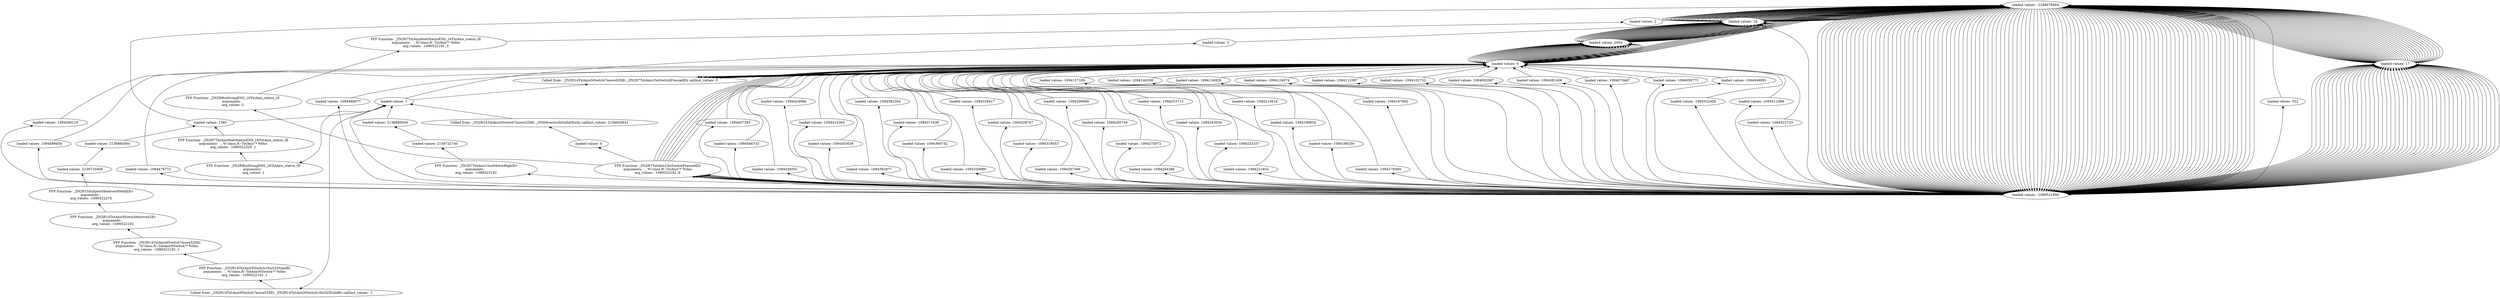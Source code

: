 digraph {
	"loaded values- -1246676664"
	"loaded values- -1090521896"
	"loaded values- -1090521896" -> "loaded values- -1246676664" [dir=back]
	"FFF Function- _ZN2ft7TxtAxis15isSwitchPressedEh
arguments-   , %\"class.ft--TxtAxis\"* %this
arg_values- -1090522192 ,6
"
	"FFF Function- _ZN2ft7TxtAxis15isSwitchPressedEh
arguments-   , %\"class.ft--TxtAxis\"* %this
arg_values- -1090522192 ,6
" -> "loaded values- -1090521896" [dir=back]
	"loaded values- 0"
	"loaded values- 0" -> "FFF Function- _ZN2ft7TxtAxis15isSwitchPressedEh
arguments-   , %\"class.ft--TxtAxis\"* %this
arg_values- -1090522192 ,6
" [dir=back]
	"Called from- _ZN2ft14TxtAxisNSwitch7moveS2XEi _ZN2ft7TxtAxis15isSwitchPressedEh callInst_values- 0"
	"Called from- _ZN2ft14TxtAxisNSwitch7moveS2XEi _ZN2ft7TxtAxis15isSwitchPressedEh callInst_values- 0" -> "loaded values- 0" [dir=back]
	"loaded values- 0"
	"loaded values- 0" -> "Called from- _ZN2ft14TxtAxisNSwitch7moveS2XEi _ZN2ft7TxtAxis15isSwitchPressedEh callInst_values- 0" [dir=back]
	"loaded values- -1246676664"
	"loaded values- -1246676664" -> "loaded values- 0" [dir=back]
	"loaded values- -1090521896"
	"loaded values- -1090521896" -> "loaded values- -1246676664" [dir=back]
	"FFF Function- _ZN2ft7TxtAxis15isSwitchPressedEh
arguments-   , %\"class.ft--TxtAxis\"* %this
arg_values- -1090522192 ,6
"
	"FFF Function- _ZN2ft7TxtAxis15isSwitchPressedEh
arguments-   , %\"class.ft--TxtAxis\"* %this
arg_values- -1090522192 ,6
" -> "loaded values- -1090521896" [dir=back]
	"loaded values- 0"
	"loaded values- 0" -> "FFF Function- _ZN2ft7TxtAxis15isSwitchPressedEh
arguments-   , %\"class.ft--TxtAxis\"* %this
arg_values- -1090522192 ,6
" [dir=back]
	"Called from- _ZN2ft14TxtAxisNSwitch7moveS2XEi _ZN2ft7TxtAxis15isSwitchPressedEh callInst_values- 0"
	"Called from- _ZN2ft14TxtAxisNSwitch7moveS2XEi _ZN2ft7TxtAxis15isSwitchPressedEh callInst_values- 0" -> "loaded values- 0" [dir=back]
	"loaded values- 0"
	"loaded values- 0" -> "Called from- _ZN2ft14TxtAxisNSwitch7moveS2XEi _ZN2ft7TxtAxis15isSwitchPressedEh callInst_values- 0" [dir=back]
	"loaded values- -1246676664"
	"loaded values- -1246676664" -> "loaded values- 0" [dir=back]
	"loaded values- -1090521896"
	"loaded values- -1090521896" -> "loaded values- -1246676664" [dir=back]
	"FFF Function- _ZN2ft7TxtAxis15isSwitchPressedEh
arguments-   , %\"class.ft--TxtAxis\"* %this
arg_values- -1090522192 ,6
"
	"FFF Function- _ZN2ft7TxtAxis15isSwitchPressedEh
arguments-   , %\"class.ft--TxtAxis\"* %this
arg_values- -1090522192 ,6
" -> "loaded values- -1090521896" [dir=back]
	"loaded values- 0"
	"loaded values- 0" -> "FFF Function- _ZN2ft7TxtAxis15isSwitchPressedEh
arguments-   , %\"class.ft--TxtAxis\"* %this
arg_values- -1090522192 ,6
" [dir=back]
	"Called from- _ZN2ft14TxtAxisNSwitch7moveS2XEi _ZN2ft7TxtAxis15isSwitchPressedEh callInst_values- 0"
	"Called from- _ZN2ft14TxtAxisNSwitch7moveS2XEi _ZN2ft7TxtAxis15isSwitchPressedEh callInst_values- 0" -> "loaded values- 0" [dir=back]
	"loaded values- 0"
	"loaded values- 0" -> "Called from- _ZN2ft14TxtAxisNSwitch7moveS2XEi _ZN2ft7TxtAxis15isSwitchPressedEh callInst_values- 0" [dir=back]
	"loaded values- -1246676664"
	"loaded values- -1246676664" -> "loaded values- 0" [dir=back]
	"loaded values- -1090521896"
	"loaded values- -1090521896" -> "loaded values- -1246676664" [dir=back]
	"FFF Function- _ZN2ft7TxtAxis15isSwitchPressedEh
arguments-   , %\"class.ft--TxtAxis\"* %this
arg_values- -1090522192 ,6
"
	"FFF Function- _ZN2ft7TxtAxis15isSwitchPressedEh
arguments-   , %\"class.ft--TxtAxis\"* %this
arg_values- -1090522192 ,6
" -> "loaded values- -1090521896" [dir=back]
	"loaded values- 0"
	"loaded values- 0" -> "FFF Function- _ZN2ft7TxtAxis15isSwitchPressedEh
arguments-   , %\"class.ft--TxtAxis\"* %this
arg_values- -1090522192 ,6
" [dir=back]
	"Called from- _ZN2ft14TxtAxisNSwitch7moveS2XEi _ZN2ft7TxtAxis15isSwitchPressedEh callInst_values- 0"
	"Called from- _ZN2ft14TxtAxisNSwitch7moveS2XEi _ZN2ft7TxtAxis15isSwitchPressedEh callInst_values- 0" -> "loaded values- 0" [dir=back]
	"loaded values- 0"
	"loaded values- 0" -> "Called from- _ZN2ft14TxtAxisNSwitch7moveS2XEi _ZN2ft7TxtAxis15isSwitchPressedEh callInst_values- 0" [dir=back]
	"loaded values- -1246676664"
	"loaded values- -1246676664" -> "loaded values- 0" [dir=back]
	"loaded values- -1090521896"
	"loaded values- -1090521896" -> "loaded values- -1246676664" [dir=back]
	"FFF Function- _ZN2ft7TxtAxis15isSwitchPressedEh
arguments-   , %\"class.ft--TxtAxis\"* %this
arg_values- -1090522192 ,6
"
	"FFF Function- _ZN2ft7TxtAxis15isSwitchPressedEh
arguments-   , %\"class.ft--TxtAxis\"* %this
arg_values- -1090522192 ,6
" -> "loaded values- -1090521896" [dir=back]
	"loaded values- 0"
	"loaded values- 0" -> "FFF Function- _ZN2ft7TxtAxis15isSwitchPressedEh
arguments-   , %\"class.ft--TxtAxis\"* %this
arg_values- -1090522192 ,6
" [dir=back]
	"Called from- _ZN2ft14TxtAxisNSwitch7moveS2XEi _ZN2ft7TxtAxis15isSwitchPressedEh callInst_values- 0"
	"Called from- _ZN2ft14TxtAxisNSwitch7moveS2XEi _ZN2ft7TxtAxis15isSwitchPressedEh callInst_values- 0" -> "loaded values- 0" [dir=back]
	"loaded values- 0"
	"loaded values- 0" -> "Called from- _ZN2ft14TxtAxisNSwitch7moveS2XEi _ZN2ft7TxtAxis15isSwitchPressedEh callInst_values- 0" [dir=back]
	"loaded values- -1246676664"
	"loaded values- -1246676664" -> "loaded values- 0" [dir=back]
	"loaded values- -1090521896"
	"loaded values- -1090521896" -> "loaded values- -1246676664" [dir=back]
	"FFF Function- _ZN2ft7TxtAxis15isSwitchPressedEh
arguments-   , %\"class.ft--TxtAxis\"* %this
arg_values- -1090522192 ,6
"
	"FFF Function- _ZN2ft7TxtAxis15isSwitchPressedEh
arguments-   , %\"class.ft--TxtAxis\"* %this
arg_values- -1090522192 ,6
" -> "loaded values- -1090521896" [dir=back]
	"loaded values- 0"
	"loaded values- 0" -> "FFF Function- _ZN2ft7TxtAxis15isSwitchPressedEh
arguments-   , %\"class.ft--TxtAxis\"* %this
arg_values- -1090522192 ,6
" [dir=back]
	"Called from- _ZN2ft14TxtAxisNSwitch7moveS2XEi _ZN2ft7TxtAxis15isSwitchPressedEh callInst_values- 0"
	"Called from- _ZN2ft14TxtAxisNSwitch7moveS2XEi _ZN2ft7TxtAxis15isSwitchPressedEh callInst_values- 0" -> "loaded values- 0" [dir=back]
	"loaded values- 0"
	"loaded values- 0" -> "Called from- _ZN2ft14TxtAxisNSwitch7moveS2XEi _ZN2ft7TxtAxis15isSwitchPressedEh callInst_values- 0" [dir=back]
	"loaded values- -1246676664"
	"loaded values- -1246676664" -> "loaded values- 0" [dir=back]
	"loaded values- -1090521896"
	"loaded values- -1090521896" -> "loaded values- -1246676664" [dir=back]
	"FFF Function- _ZN2ft7TxtAxis15isSwitchPressedEh
arguments-   , %\"class.ft--TxtAxis\"* %this
arg_values- -1090522192 ,6
"
	"FFF Function- _ZN2ft7TxtAxis15isSwitchPressedEh
arguments-   , %\"class.ft--TxtAxis\"* %this
arg_values- -1090522192 ,6
" -> "loaded values- -1090521896" [dir=back]
	"loaded values- 0"
	"loaded values- 0" -> "FFF Function- _ZN2ft7TxtAxis15isSwitchPressedEh
arguments-   , %\"class.ft--TxtAxis\"* %this
arg_values- -1090522192 ,6
" [dir=back]
	"Called from- _ZN2ft14TxtAxisNSwitch7moveS2XEi _ZN2ft7TxtAxis15isSwitchPressedEh callInst_values- 0"
	"Called from- _ZN2ft14TxtAxisNSwitch7moveS2XEi _ZN2ft7TxtAxis15isSwitchPressedEh callInst_values- 0" -> "loaded values- 0" [dir=back]
	"loaded values- 0"
	"loaded values- 0" -> "Called from- _ZN2ft14TxtAxisNSwitch7moveS2XEi _ZN2ft7TxtAxis15isSwitchPressedEh callInst_values- 0" [dir=back]
	"loaded values- -1246676664"
	"loaded values- -1246676664" -> "loaded values- 0" [dir=back]
	"loaded values- -1090521896"
	"loaded values- -1090521896" -> "loaded values- -1246676664" [dir=back]
	"FFF Function- _ZN2ft7TxtAxis15isSwitchPressedEh
arguments-   , %\"class.ft--TxtAxis\"* %this
arg_values- -1090522192 ,6
"
	"FFF Function- _ZN2ft7TxtAxis15isSwitchPressedEh
arguments-   , %\"class.ft--TxtAxis\"* %this
arg_values- -1090522192 ,6
" -> "loaded values- -1090521896" [dir=back]
	"FFF Function- _ZN2ft8toStringENS_16TxtAxis_status_tE
arguments-  
arg_values- 5
"
	"FFF Function- _ZN2ft8toStringENS_16TxtAxis_status_tE
arguments-  
arg_values- 5
" -> "FFF Function- _ZN2ft7TxtAxis15isSwitchPressedEh
arguments-   , %\"class.ft--TxtAxis\"* %this
arg_values- -1090522192 ,6
" [dir=back]
	"FFF Function- _ZN2ft7TxtAxis9setStatusENS_16TxtAxis_status_tE
arguments-   , %\"class.ft--TxtAxis\"* %this
arg_values- -1090522192 ,5
"
	"FFF Function- _ZN2ft7TxtAxis9setStatusENS_16TxtAxis_status_tE
arguments-   , %\"class.ft--TxtAxis\"* %this
arg_values- -1090522192 ,5
" -> "FFF Function- _ZN2ft8toStringENS_16TxtAxis_status_tE
arguments-  
arg_values- 5
" [dir=back]
	"loaded values- 2"
	"loaded values- 2" -> "FFF Function- _ZN2ft7TxtAxis9setStatusENS_16TxtAxis_status_tE
arguments-   , %\"class.ft--TxtAxis\"* %this
arg_values- -1090522192 ,5
" [dir=back]
	"loaded values- -1246676664"
	"loaded values- -1246676664" -> "loaded values- 2" [dir=back]
	"loaded values- -1090521896"
	"loaded values- -1090521896" -> "loaded values- -1246676664" [dir=back]
	"loaded values- 512"
	"loaded values- 512" -> "loaded values- -1090521896" [dir=back]
	"loaded values- -1246676664"
	"loaded values- -1246676664" -> "loaded values- 512" [dir=back]
	"loaded values- -1090521896"
	"loaded values- -1090521896" -> "loaded values- -1246676664" [dir=back]
	"FFF Function- _ZN2ft7TxtAxis13setMotorRightEv
arguments-  
arg_values- -1090522192
"
	"FFF Function- _ZN2ft7TxtAxis13setMotorRightEv
arguments-  
arg_values- -1090522192
" -> "loaded values- -1090521896" [dir=back]
	"loaded values- 2136722740"
	"loaded values- 2136722740" -> "FFF Function- _ZN2ft7TxtAxis13setMotorRightEv
arguments-  
arg_values- -1090522192
" [dir=back]
	"loaded values- 2136886500"
	"loaded values- 2136886500" -> "loaded values- 2136722740" [dir=back]
	"loaded values- 1"
	"loaded values- 1" -> "loaded values- 2136886500" [dir=back]
	"Called from- _ZN2ft14TxtAxisNSwitch7moveS2XEi _ZN2ft7TxtAxis15isSwitchPressedEh callInst_values- 0"
	"Called from- _ZN2ft14TxtAxisNSwitch7moveS2XEi _ZN2ft7TxtAxis15isSwitchPressedEh callInst_values- 0" -> "loaded values- 1" [dir=back]
	"loaded values- 0"
	"loaded values- 0" -> "Called from- _ZN2ft14TxtAxisNSwitch7moveS2XEi _ZN2ft7TxtAxis15isSwitchPressedEh callInst_values- 0" [dir=back]
	"loaded values- -1246676664"
	"loaded values- -1246676664" -> "loaded values- 0" [dir=back]
	"loaded values- -1090521896"
	"loaded values- -1090521896" -> "loaded values- -1246676664" [dir=back]
	"FFF Function- _ZN2ft7TxtAxis15isSwitchPressedEh
arguments-   , %\"class.ft--TxtAxis\"* %this
arg_values- -1090522192 ,6
"
	"FFF Function- _ZN2ft7TxtAxis15isSwitchPressedEh
arguments-   , %\"class.ft--TxtAxis\"* %this
arg_values- -1090522192 ,6
" -> "loaded values- -1090521896" [dir=back]
	"loaded values- 6"
	"loaded values- 6" -> "FFF Function- _ZN2ft7TxtAxis15isSwitchPressedEh
arguments-   , %\"class.ft--TxtAxis\"* %this
arg_values- -1090522192 ,6
" [dir=back]
	"Called from- _ZN2ft14TxtAxisNSwitch7moveS2XEi _ZNSt6vectorIhSaIhEEixEj callInst_values- 2136928641"
	"Called from- _ZN2ft14TxtAxisNSwitch7moveS2XEi _ZNSt6vectorIhSaIhEEixEj callInst_values- 2136928641" -> "loaded values- 6" [dir=back]
	"loaded values- 1"
	"loaded values- 1" -> "Called from- _ZN2ft14TxtAxisNSwitch7moveS2XEi _ZNSt6vectorIhSaIhEEixEj callInst_values- 2136928641" [dir=back]
	"Called from- _ZN2ft14TxtAxisNSwitch7moveS2XEi _ZN2ft14TxtAxisNSwitch10isS2XValidEi callInst_values- -1"
	"Called from- _ZN2ft14TxtAxisNSwitch7moveS2XEi _ZN2ft14TxtAxisNSwitch10isS2XValidEi callInst_values- -1" -> "loaded values- 1" [dir=back]
	"FFF Function- _ZN2ft14TxtAxisNSwitch10isS2XValidEi
arguments-   , %\"class.ft--TxtAxisNSwitch\"* %this
arg_values- -1090522192 ,1
"
	"FFF Function- _ZN2ft14TxtAxisNSwitch10isS2XValidEi
arguments-   , %\"class.ft--TxtAxisNSwitch\"* %this
arg_values- -1090522192 ,1
" -> "Called from- _ZN2ft14TxtAxisNSwitch7moveS2XEi _ZN2ft14TxtAxisNSwitch10isS2XValidEi callInst_values- -1" [dir=back]
	"FFF Function- _ZN2ft14TxtAxisNSwitch7moveS2XEi
arguments-   , %\"class.ft--TxtAxisNSwitch\"* %this
arg_values- -1090522192 ,1
"
	"FFF Function- _ZN2ft14TxtAxisNSwitch7moveS2XEi
arguments-   , %\"class.ft--TxtAxisNSwitch\"* %this
arg_values- -1090522192 ,1
" -> "FFF Function- _ZN2ft14TxtAxisNSwitch10isS2XValidEi
arguments-   , %\"class.ft--TxtAxisNSwitch\"* %this
arg_values- -1090522192 ,1
" [dir=back]
	"FFF Function- _ZN2ft14TxtAxisNSwitch6moveS2Ev
arguments-  
arg_values- -1090522192
"
	"FFF Function- _ZN2ft14TxtAxisNSwitch6moveS2Ev
arguments-  
arg_values- -1090522192
" -> "FFF Function- _ZN2ft14TxtAxisNSwitch7moveS2XEi
arguments-   , %\"class.ft--TxtAxisNSwitch\"* %this
arg_values- -1090522192 ,1
" [dir=back]
	"FFF Function- _ZN2ft15SubjectObserver6NotifyEv
arguments-  
arg_values- -1090522276
"
	"FFF Function- _ZN2ft15SubjectObserver6NotifyEv
arguments-  
arg_values- -1090522276
" -> "FFF Function- _ZN2ft14TxtAxisNSwitch6moveS2Ev
arguments-  
arg_values- -1090522192
" [dir=back]
	"loaded values- 2136710408"
	"loaded values- 2136710408" -> "FFF Function- _ZN2ft15SubjectObserver6NotifyEv
arguments-  
arg_values- -1090522276
" [dir=back]
	"loaded values- 2136885064"
	"loaded values- 2136885064" -> "loaded values- 2136710408" [dir=back]
	"loaded values- 1385"
	"loaded values- 1385" -> "loaded values- 2136885064" [dir=back]
	"loaded values- 1"
	"loaded values- 1" -> "loaded values- 1385" [dir=back]
	"FFF Function- _ZN2ft8toStringENS_16TxtAxis_status_tE
arguments-  
arg_values- 1
"
	"FFF Function- _ZN2ft8toStringENS_16TxtAxis_status_tE
arguments-  
arg_values- 1
" -> "loaded values- 1" [dir=back]
	"FFF Function- _ZN2ft7TxtAxis9setStatusENS_16TxtAxis_status_tE
arguments-   , %\"class.ft--TxtAxis\"* %this
arg_values- -1090522320 ,1
"
	"FFF Function- _ZN2ft7TxtAxis9setStatusENS_16TxtAxis_status_tE
arguments-   , %\"class.ft--TxtAxis\"* %this
arg_values- -1090522320 ,1
" -> "FFF Function- _ZN2ft8toStringENS_16TxtAxis_status_tE
arguments-  
arg_values- 1
" [dir=back]
	"loaded values- 1385"
	"loaded values- 1385" -> "FFF Function- _ZN2ft7TxtAxis9setStatusENS_16TxtAxis_status_tE
arguments-   , %\"class.ft--TxtAxis\"* %this
arg_values- -1090522320 ,1
" [dir=back]
	"loaded values- -1246676664"
	"loaded values- -1246676664" -> "loaded values- 1385" [dir=back]
	"loaded values- -1090521896"
	"loaded values- -1090521896" -> "loaded values- -1246676664" [dir=back]
	"loaded values- 1"
	"loaded values- 1" -> "loaded values- -1090521896" [dir=back]
	"loaded values- 3"
	"loaded values- 3" -> "loaded values- 1" [dir=back]
	"loaded values- 18"
	"loaded values- 18" -> "loaded values- 3" [dir=back]
	"loaded values- -1246676664"
	"loaded values- -1246676664" -> "loaded values- 18" [dir=back]
	"loaded values- -1090521896"
	"loaded values- -1090521896" -> "loaded values- -1246676664" [dir=back]
	"loaded values- 18"
	"loaded values- 18" -> "loaded values- -1090521896" [dir=back]
	"loaded values- -1246676664"
	"loaded values- -1246676664" -> "loaded values- 18" [dir=back]
	"loaded values- -1090521896"
	"loaded values- -1090521896" -> "loaded values- -1246676664" [dir=back]
	"loaded values- 1094532408"
	"loaded values- 1094532408" -> "loaded values- -1090521896" [dir=back]
	"loaded values- 0"
	"loaded values- 0" -> "loaded values- 1094532408" [dir=back]
	"loaded values- 2050"
	"loaded values- 2050" -> "loaded values- 0" [dir=back]
	"loaded values- 18"
	"loaded values- 18" -> "loaded values- 2050" [dir=back]
	"loaded values- -1246676664"
	"loaded values- -1246676664" -> "loaded values- 18" [dir=back]
	"loaded values- -1090521896"
	"loaded values- -1090521896" -> "loaded values- -1246676664" [dir=back]
	"loaded values- 17"
	"loaded values- 17" -> "loaded values- -1090521896" [dir=back]
	"loaded values- -1246676664"
	"loaded values- -1246676664" -> "loaded values- 17" [dir=back]
	"loaded values- -1090521896"
	"loaded values- -1090521896" -> "loaded values- -1246676664" [dir=back]
	"loaded values- 1094521733"
	"loaded values- 1094521733" -> "loaded values- -1090521896" [dir=back]
	"loaded values- 0"
	"loaded values- 0" -> "loaded values- 1094521733" [dir=back]
	"loaded values- 2050"
	"loaded values- 2050" -> "loaded values- 0" [dir=back]
	"loaded values- 18"
	"loaded values- 18" -> "loaded values- 2050" [dir=back]
	"loaded values- -1246676664"
	"loaded values- -1246676664" -> "loaded values- 18" [dir=back]
	"loaded values- -1090521896"
	"loaded values- -1090521896" -> "loaded values- -1246676664" [dir=back]
	"loaded values- 17"
	"loaded values- 17" -> "loaded values- -1090521896" [dir=back]
	"loaded values- -1246676664"
	"loaded values- -1246676664" -> "loaded values- 17" [dir=back]
	"loaded values- -1090521896"
	"loaded values- -1090521896" -> "loaded values- -1246676664" [dir=back]
	"loaded values- 1094511066"
	"loaded values- 1094511066" -> "loaded values- -1090521896" [dir=back]
	"loaded values- 0"
	"loaded values- 0" -> "loaded values- 1094511066" [dir=back]
	"loaded values- 2050"
	"loaded values- 2050" -> "loaded values- 0" [dir=back]
	"loaded values- 18"
	"loaded values- 18" -> "loaded values- 2050" [dir=back]
	"loaded values- -1246676664"
	"loaded values- -1246676664" -> "loaded values- 18" [dir=back]
	"loaded values- -1090521896"
	"loaded values- -1090521896" -> "loaded values- -1246676664" [dir=back]
	"loaded values- 17"
	"loaded values- 17" -> "loaded values- -1090521896" [dir=back]
	"loaded values- -1246676664"
	"loaded values- -1246676664" -> "loaded values- 17" [dir=back]
	"loaded values- -1090521896"
	"loaded values- -1090521896" -> "loaded values- -1246676664" [dir=back]
	"loaded values- 1094500119"
	"loaded values- 1094500119" -> "loaded values- -1090521896" [dir=back]
	"loaded values- 0"
	"loaded values- 0" -> "loaded values- 1094500119" [dir=back]
	"loaded values- 2050"
	"loaded values- 2050" -> "loaded values- 0" [dir=back]
	"loaded values- 18"
	"loaded values- 18" -> "loaded values- 2050" [dir=back]
	"loaded values- -1246676664"
	"loaded values- -1246676664" -> "loaded values- 18" [dir=back]
	"loaded values- -1090521896"
	"loaded values- -1090521896" -> "loaded values- -1246676664" [dir=back]
	"loaded values- 17"
	"loaded values- 17" -> "loaded values- -1090521896" [dir=back]
	"loaded values- -1246676664"
	"loaded values- -1246676664" -> "loaded values- 17" [dir=back]
	"loaded values- -1090521896"
	"loaded values- -1090521896" -> "loaded values- -1246676664" [dir=back]
	"loaded values- 1094489454"
	"loaded values- 1094489454" -> "loaded values- -1090521896" [dir=back]
	"loaded values- 0"
	"loaded values- 0" -> "loaded values- 1094489454" [dir=back]
	"loaded values- 2050"
	"loaded values- 2050" -> "loaded values- 0" [dir=back]
	"loaded values- 18"
	"loaded values- 18" -> "loaded values- 2050" [dir=back]
	"loaded values- -1246676664"
	"loaded values- -1246676664" -> "loaded values- 18" [dir=back]
	"loaded values- -1090521896"
	"loaded values- -1090521896" -> "loaded values- -1246676664" [dir=back]
	"loaded values- 17"
	"loaded values- 17" -> "loaded values- -1090521896" [dir=back]
	"loaded values- -1246676664"
	"loaded values- -1246676664" -> "loaded values- 17" [dir=back]
	"loaded values- -1090521896"
	"loaded values- -1090521896" -> "loaded values- -1246676664" [dir=back]
	"loaded values- 1094478772"
	"loaded values- 1094478772" -> "loaded values- -1090521896" [dir=back]
	"loaded values- 0"
	"loaded values- 0" -> "loaded values- 1094478772" [dir=back]
	"loaded values- 2050"
	"loaded values- 2050" -> "loaded values- 0" [dir=back]
	"loaded values- 18"
	"loaded values- 18" -> "loaded values- 2050" [dir=back]
	"loaded values- -1246676664"
	"loaded values- -1246676664" -> "loaded values- 18" [dir=back]
	"loaded values- -1090521896"
	"loaded values- -1090521896" -> "loaded values- -1246676664" [dir=back]
	"loaded values- 17"
	"loaded values- 17" -> "loaded values- -1090521896" [dir=back]
	"loaded values- -1246676664"
	"loaded values- -1246676664" -> "loaded values- 17" [dir=back]
	"loaded values- -1090521896"
	"loaded values- -1090521896" -> "loaded values- -1246676664" [dir=back]
	"loaded values- 1094468077"
	"loaded values- 1094468077" -> "loaded values- -1090521896" [dir=back]
	"loaded values- 0"
	"loaded values- 0" -> "loaded values- 1094468077" [dir=back]
	"loaded values- 2050"
	"loaded values- 2050" -> "loaded values- 0" [dir=back]
	"loaded values- 18"
	"loaded values- 18" -> "loaded values- 2050" [dir=back]
	"loaded values- -1246676664"
	"loaded values- -1246676664" -> "loaded values- 18" [dir=back]
	"loaded values- -1090521896"
	"loaded values- -1090521896" -> "loaded values- -1246676664" [dir=back]
	"loaded values- 17"
	"loaded values- 17" -> "loaded values- -1090521896" [dir=back]
	"loaded values- -1246676664"
	"loaded values- -1246676664" -> "loaded values- 17" [dir=back]
	"loaded values- -1090521896"
	"loaded values- -1090521896" -> "loaded values- -1246676664" [dir=back]
	"loaded values- 1094457393"
	"loaded values- 1094457393" -> "loaded values- -1090521896" [dir=back]
	"loaded values- 0"
	"loaded values- 0" -> "loaded values- 1094457393" [dir=back]
	"loaded values- 2050"
	"loaded values- 2050" -> "loaded values- 0" [dir=back]
	"loaded values- 18"
	"loaded values- 18" -> "loaded values- 2050" [dir=back]
	"loaded values- -1246676664"
	"loaded values- -1246676664" -> "loaded values- 18" [dir=back]
	"loaded values- -1090521896"
	"loaded values- -1090521896" -> "loaded values- -1246676664" [dir=back]
	"loaded values- 17"
	"loaded values- 17" -> "loaded values- -1090521896" [dir=back]
	"loaded values- -1246676664"
	"loaded values- -1246676664" -> "loaded values- 17" [dir=back]
	"loaded values- -1090521896"
	"loaded values- -1090521896" -> "loaded values- -1246676664" [dir=back]
	"loaded values- 1094446733"
	"loaded values- 1094446733" -> "loaded values- -1090521896" [dir=back]
	"loaded values- 0"
	"loaded values- 0" -> "loaded values- 1094446733" [dir=back]
	"loaded values- 2050"
	"loaded values- 2050" -> "loaded values- 0" [dir=back]
	"loaded values- 18"
	"loaded values- 18" -> "loaded values- 2050" [dir=back]
	"loaded values- -1246676664"
	"loaded values- -1246676664" -> "loaded values- 18" [dir=back]
	"loaded values- -1090521896"
	"loaded values- -1090521896" -> "loaded values- -1246676664" [dir=back]
	"loaded values- 17"
	"loaded values- 17" -> "loaded values- -1090521896" [dir=back]
	"loaded values- -1246676664"
	"loaded values- -1246676664" -> "loaded values- 17" [dir=back]
	"loaded values- -1090521896"
	"loaded values- -1090521896" -> "loaded values- -1246676664" [dir=back]
	"loaded values- 1094436002"
	"loaded values- 1094436002" -> "loaded values- -1090521896" [dir=back]
	"loaded values- 0"
	"loaded values- 0" -> "loaded values- 1094436002" [dir=back]
	"loaded values- 2050"
	"loaded values- 2050" -> "loaded values- 0" [dir=back]
	"loaded values- 18"
	"loaded values- 18" -> "loaded values- 2050" [dir=back]
	"loaded values- -1246676664"
	"loaded values- -1246676664" -> "loaded values- 18" [dir=back]
	"loaded values- -1090521896"
	"loaded values- -1090521896" -> "loaded values- -1246676664" [dir=back]
	"loaded values- 17"
	"loaded values- 17" -> "loaded values- -1090521896" [dir=back]
	"loaded values- -1246676664"
	"loaded values- -1246676664" -> "loaded values- 17" [dir=back]
	"loaded values- -1090521896"
	"loaded values- -1090521896" -> "loaded values- -1246676664" [dir=back]
	"loaded values- 1094424966"
	"loaded values- 1094424966" -> "loaded values- -1090521896" [dir=back]
	"loaded values- 0"
	"loaded values- 0" -> "loaded values- 1094424966" [dir=back]
	"loaded values- 2050"
	"loaded values- 2050" -> "loaded values- 0" [dir=back]
	"loaded values- 18"
	"loaded values- 18" -> "loaded values- 2050" [dir=back]
	"loaded values- -1246676664"
	"loaded values- -1246676664" -> "loaded values- 18" [dir=back]
	"loaded values- -1090521896"
	"loaded values- -1090521896" -> "loaded values- -1246676664" [dir=back]
	"loaded values- 17"
	"loaded values- 17" -> "loaded values- -1090521896" [dir=back]
	"loaded values- -1246676664"
	"loaded values- -1246676664" -> "loaded values- 17" [dir=back]
	"loaded values- -1090521896"
	"loaded values- -1090521896" -> "loaded values- -1246676664" [dir=back]
	"loaded values- 1094414304"
	"loaded values- 1094414304" -> "loaded values- -1090521896" [dir=back]
	"loaded values- 0"
	"loaded values- 0" -> "loaded values- 1094414304" [dir=back]
	"loaded values- 2050"
	"loaded values- 2050" -> "loaded values- 0" [dir=back]
	"loaded values- 18"
	"loaded values- 18" -> "loaded values- 2050" [dir=back]
	"loaded values- -1246676664"
	"loaded values- -1246676664" -> "loaded values- 18" [dir=back]
	"loaded values- -1090521896"
	"loaded values- -1090521896" -> "loaded values- -1246676664" [dir=back]
	"loaded values- 17"
	"loaded values- 17" -> "loaded values- -1090521896" [dir=back]
	"loaded values- -1246676664"
	"loaded values- -1246676664" -> "loaded values- 17" [dir=back]
	"loaded values- -1090521896"
	"loaded values- -1090521896" -> "loaded values- -1246676664" [dir=back]
	"loaded values- 1094403639"
	"loaded values- 1094403639" -> "loaded values- -1090521896" [dir=back]
	"loaded values- 0"
	"loaded values- 0" -> "loaded values- 1094403639" [dir=back]
	"loaded values- 2050"
	"loaded values- 2050" -> "loaded values- 0" [dir=back]
	"loaded values- 18"
	"loaded values- 18" -> "loaded values- 2050" [dir=back]
	"loaded values- -1246676664"
	"loaded values- -1246676664" -> "loaded values- 18" [dir=back]
	"loaded values- -1090521896"
	"loaded values- -1090521896" -> "loaded values- -1246676664" [dir=back]
	"loaded values- 17"
	"loaded values- 17" -> "loaded values- -1090521896" [dir=back]
	"loaded values- -1246676664"
	"loaded values- -1246676664" -> "loaded values- 17" [dir=back]
	"loaded values- -1090521896"
	"loaded values- -1090521896" -> "loaded values- -1246676664" [dir=back]
	"loaded values- 1094392977"
	"loaded values- 1094392977" -> "loaded values- -1090521896" [dir=back]
	"loaded values- 0"
	"loaded values- 0" -> "loaded values- 1094392977" [dir=back]
	"loaded values- 2050"
	"loaded values- 2050" -> "loaded values- 0" [dir=back]
	"loaded values- 18"
	"loaded values- 18" -> "loaded values- 2050" [dir=back]
	"loaded values- -1246676664"
	"loaded values- -1246676664" -> "loaded values- 18" [dir=back]
	"loaded values- -1090521896"
	"loaded values- -1090521896" -> "loaded values- -1246676664" [dir=back]
	"loaded values- 17"
	"loaded values- 17" -> "loaded values- -1090521896" [dir=back]
	"loaded values- -1246676664"
	"loaded values- -1246676664" -> "loaded values- 17" [dir=back]
	"loaded values- -1090521896"
	"loaded values- -1090521896" -> "loaded values- -1246676664" [dir=back]
	"loaded values- 1094382304"
	"loaded values- 1094382304" -> "loaded values- -1090521896" [dir=back]
	"loaded values- 0"
	"loaded values- 0" -> "loaded values- 1094382304" [dir=back]
	"loaded values- 2050"
	"loaded values- 2050" -> "loaded values- 0" [dir=back]
	"loaded values- 18"
	"loaded values- 18" -> "loaded values- 2050" [dir=back]
	"loaded values- -1246676664"
	"loaded values- -1246676664" -> "loaded values- 18" [dir=back]
	"loaded values- -1090521896"
	"loaded values- -1090521896" -> "loaded values- -1246676664" [dir=back]
	"loaded values- 17"
	"loaded values- 17" -> "loaded values- -1090521896" [dir=back]
	"loaded values- -1246676664"
	"loaded values- -1246676664" -> "loaded values- 17" [dir=back]
	"loaded values- -1090521896"
	"loaded values- -1090521896" -> "loaded values- -1246676664" [dir=back]
	"loaded values- 1094371636"
	"loaded values- 1094371636" -> "loaded values- -1090521896" [dir=back]
	"loaded values- 0"
	"loaded values- 0" -> "loaded values- 1094371636" [dir=back]
	"loaded values- 2050"
	"loaded values- 2050" -> "loaded values- 0" [dir=back]
	"loaded values- 18"
	"loaded values- 18" -> "loaded values- 2050" [dir=back]
	"loaded values- -1246676664"
	"loaded values- -1246676664" -> "loaded values- 18" [dir=back]
	"loaded values- -1090521896"
	"loaded values- -1090521896" -> "loaded values- -1246676664" [dir=back]
	"loaded values- 17"
	"loaded values- 17" -> "loaded values- -1090521896" [dir=back]
	"loaded values- -1246676664"
	"loaded values- -1246676664" -> "loaded values- 17" [dir=back]
	"loaded values- -1090521896"
	"loaded values- -1090521896" -> "loaded values- -1246676664" [dir=back]
	"loaded values- 1094360742"
	"loaded values- 1094360742" -> "loaded values- -1090521896" [dir=back]
	"loaded values- 0"
	"loaded values- 0" -> "loaded values- 1094360742" [dir=back]
	"loaded values- 2050"
	"loaded values- 2050" -> "loaded values- 0" [dir=back]
	"loaded values- 18"
	"loaded values- 18" -> "loaded values- 2050" [dir=back]
	"loaded values- -1246676664"
	"loaded values- -1246676664" -> "loaded values- 18" [dir=back]
	"loaded values- -1090521896"
	"loaded values- -1090521896" -> "loaded values- -1246676664" [dir=back]
	"loaded values- 17"
	"loaded values- 17" -> "loaded values- -1090521896" [dir=back]
	"loaded values- -1246676664"
	"loaded values- -1246676664" -> "loaded values- 17" [dir=back]
	"loaded values- -1090521896"
	"loaded values- -1090521896" -> "loaded values- -1246676664" [dir=back]
	"loaded values- 1094350089"
	"loaded values- 1094350089" -> "loaded values- -1090521896" [dir=back]
	"loaded values- 0"
	"loaded values- 0" -> "loaded values- 1094350089" [dir=back]
	"loaded values- 2050"
	"loaded values- 2050" -> "loaded values- 0" [dir=back]
	"loaded values- 18"
	"loaded values- 18" -> "loaded values- 2050" [dir=back]
	"loaded values- -1246676664"
	"loaded values- -1246676664" -> "loaded values- 18" [dir=back]
	"loaded values- -1090521896"
	"loaded values- -1090521896" -> "loaded values- -1246676664" [dir=back]
	"loaded values- 17"
	"loaded values- 17" -> "loaded values- -1090521896" [dir=back]
	"loaded values- -1246676664"
	"loaded values- -1246676664" -> "loaded values- 17" [dir=back]
	"loaded values- -1090521896"
	"loaded values- -1090521896" -> "loaded values- -1246676664" [dir=back]
	"loaded values- 1094339417"
	"loaded values- 1094339417" -> "loaded values- -1090521896" [dir=back]
	"loaded values- 0"
	"loaded values- 0" -> "loaded values- 1094339417" [dir=back]
	"loaded values- 2050"
	"loaded values- 2050" -> "loaded values- 0" [dir=back]
	"loaded values- 18"
	"loaded values- 18" -> "loaded values- 2050" [dir=back]
	"loaded values- -1246676664"
	"loaded values- -1246676664" -> "loaded values- 18" [dir=back]
	"loaded values- -1090521896"
	"loaded values- -1090521896" -> "loaded values- -1246676664" [dir=back]
	"loaded values- 17"
	"loaded values- 17" -> "loaded values- -1090521896" [dir=back]
	"loaded values- -1246676664"
	"loaded values- -1246676664" -> "loaded values- 17" [dir=back]
	"loaded values- -1090521896"
	"loaded values- -1090521896" -> "loaded values- -1246676664" [dir=back]
	"loaded values- 1094328747"
	"loaded values- 1094328747" -> "loaded values- -1090521896" [dir=back]
	"loaded values- 0"
	"loaded values- 0" -> "loaded values- 1094328747" [dir=back]
	"loaded values- 2050"
	"loaded values- 2050" -> "loaded values- 0" [dir=back]
	"loaded values- 18"
	"loaded values- 18" -> "loaded values- 2050" [dir=back]
	"loaded values- -1246676664"
	"loaded values- -1246676664" -> "loaded values- 18" [dir=back]
	"loaded values- -1090521896"
	"loaded values- -1090521896" -> "loaded values- -1246676664" [dir=back]
	"loaded values- 17"
	"loaded values- 17" -> "loaded values- -1090521896" [dir=back]
	"loaded values- -1246676664"
	"loaded values- -1246676664" -> "loaded values- 17" [dir=back]
	"loaded values- -1090521896"
	"loaded values- -1090521896" -> "loaded values- -1246676664" [dir=back]
	"loaded values- 1094318053"
	"loaded values- 1094318053" -> "loaded values- -1090521896" [dir=back]
	"loaded values- 0"
	"loaded values- 0" -> "loaded values- 1094318053" [dir=back]
	"loaded values- 2050"
	"loaded values- 2050" -> "loaded values- 0" [dir=back]
	"loaded values- 18"
	"loaded values- 18" -> "loaded values- 2050" [dir=back]
	"loaded values- -1246676664"
	"loaded values- -1246676664" -> "loaded values- 18" [dir=back]
	"loaded values- -1090521896"
	"loaded values- -1090521896" -> "loaded values- -1246676664" [dir=back]
	"loaded values- 17"
	"loaded values- 17" -> "loaded values- -1090521896" [dir=back]
	"loaded values- -1246676664"
	"loaded values- -1246676664" -> "loaded values- 17" [dir=back]
	"loaded values- -1090521896"
	"loaded values- -1090521896" -> "loaded values- -1246676664" [dir=back]
	"loaded values- 1094307369"
	"loaded values- 1094307369" -> "loaded values- -1090521896" [dir=back]
	"loaded values- 0"
	"loaded values- 0" -> "loaded values- 1094307369" [dir=back]
	"loaded values- 2050"
	"loaded values- 2050" -> "loaded values- 0" [dir=back]
	"loaded values- 18"
	"loaded values- 18" -> "loaded values- 2050" [dir=back]
	"loaded values- -1246676664"
	"loaded values- -1246676664" -> "loaded values- 18" [dir=back]
	"loaded values- -1090521896"
	"loaded values- -1090521896" -> "loaded values- -1246676664" [dir=back]
	"loaded values- 17"
	"loaded values- 17" -> "loaded values- -1090521896" [dir=back]
	"loaded values- -1246676664"
	"loaded values- -1246676664" -> "loaded values- 17" [dir=back]
	"loaded values- -1090521896"
	"loaded values- -1090521896" -> "loaded values- -1246676664" [dir=back]
	"loaded values- 1094296686"
	"loaded values- 1094296686" -> "loaded values- -1090521896" [dir=back]
	"loaded values- 0"
	"loaded values- 0" -> "loaded values- 1094296686" [dir=back]
	"loaded values- 2050"
	"loaded values- 2050" -> "loaded values- 0" [dir=back]
	"loaded values- 18"
	"loaded values- 18" -> "loaded values- 2050" [dir=back]
	"loaded values- -1246676664"
	"loaded values- -1246676664" -> "loaded values- 18" [dir=back]
	"loaded values- -1090521896"
	"loaded values- -1090521896" -> "loaded values- -1246676664" [dir=back]
	"loaded values- 17"
	"loaded values- 17" -> "loaded values- -1090521896" [dir=back]
	"loaded values- -1246676664"
	"loaded values- -1246676664" -> "loaded values- 17" [dir=back]
	"loaded values- -1090521896"
	"loaded values- -1090521896" -> "loaded values- -1246676664" [dir=back]
	"loaded values- 1094285739"
	"loaded values- 1094285739" -> "loaded values- -1090521896" [dir=back]
	"loaded values- 0"
	"loaded values- 0" -> "loaded values- 1094285739" [dir=back]
	"loaded values- 2050"
	"loaded values- 2050" -> "loaded values- 0" [dir=back]
	"loaded values- 18"
	"loaded values- 18" -> "loaded values- 2050" [dir=back]
	"loaded values- -1246676664"
	"loaded values- -1246676664" -> "loaded values- 18" [dir=back]
	"loaded values- -1090521896"
	"loaded values- -1090521896" -> "loaded values- -1246676664" [dir=back]
	"loaded values- 17"
	"loaded values- 17" -> "loaded values- -1090521896" [dir=back]
	"loaded values- -1246676664"
	"loaded values- -1246676664" -> "loaded values- 17" [dir=back]
	"loaded values- -1090521896"
	"loaded values- -1090521896" -> "loaded values- -1246676664" [dir=back]
	"loaded values- 1094275072"
	"loaded values- 1094275072" -> "loaded values- -1090521896" [dir=back]
	"loaded values- 0"
	"loaded values- 0" -> "loaded values- 1094275072" [dir=back]
	"loaded values- 2050"
	"loaded values- 2050" -> "loaded values- 0" [dir=back]
	"loaded values- 18"
	"loaded values- 18" -> "loaded values- 2050" [dir=back]
	"loaded values- -1246676664"
	"loaded values- -1246676664" -> "loaded values- 18" [dir=back]
	"loaded values- -1090521896"
	"loaded values- -1090521896" -> "loaded values- -1246676664" [dir=back]
	"loaded values- 17"
	"loaded values- 17" -> "loaded values- -1090521896" [dir=back]
	"loaded values- -1246676664"
	"loaded values- -1246676664" -> "loaded values- 17" [dir=back]
	"loaded values- -1090521896"
	"loaded values- -1090521896" -> "loaded values- -1246676664" [dir=back]
	"loaded values- 1094264386"
	"loaded values- 1094264386" -> "loaded values- -1090521896" [dir=back]
	"loaded values- 0"
	"loaded values- 0" -> "loaded values- 1094264386" [dir=back]
	"loaded values- 2050"
	"loaded values- 2050" -> "loaded values- 0" [dir=back]
	"loaded values- 18"
	"loaded values- 18" -> "loaded values- 2050" [dir=back]
	"loaded values- -1246676664"
	"loaded values- -1246676664" -> "loaded values- 18" [dir=back]
	"loaded values- -1090521896"
	"loaded values- -1090521896" -> "loaded values- -1246676664" [dir=back]
	"loaded values- 17"
	"loaded values- 17" -> "loaded values- -1090521896" [dir=back]
	"loaded values- -1246676664"
	"loaded values- -1246676664" -> "loaded values- 17" [dir=back]
	"loaded values- -1090521896"
	"loaded values- -1090521896" -> "loaded values- -1246676664" [dir=back]
	"loaded values- 1094253713"
	"loaded values- 1094253713" -> "loaded values- -1090521896" [dir=back]
	"loaded values- 0"
	"loaded values- 0" -> "loaded values- 1094253713" [dir=back]
	"loaded values- 2050"
	"loaded values- 2050" -> "loaded values- 0" [dir=back]
	"loaded values- 18"
	"loaded values- 18" -> "loaded values- 2050" [dir=back]
	"loaded values- -1246676664"
	"loaded values- -1246676664" -> "loaded values- 18" [dir=back]
	"loaded values- -1090521896"
	"loaded values- -1090521896" -> "loaded values- -1246676664" [dir=back]
	"loaded values- 17"
	"loaded values- 17" -> "loaded values- -1090521896" [dir=back]
	"loaded values- -1246676664"
	"loaded values- -1246676664" -> "loaded values- 17" [dir=back]
	"loaded values- -1090521896"
	"loaded values- -1090521896" -> "loaded values- -1246676664" [dir=back]
	"loaded values- 1094243034"
	"loaded values- 1094243034" -> "loaded values- -1090521896" [dir=back]
	"loaded values- 0"
	"loaded values- 0" -> "loaded values- 1094243034" [dir=back]
	"loaded values- 2050"
	"loaded values- 2050" -> "loaded values- 0" [dir=back]
	"loaded values- 18"
	"loaded values- 18" -> "loaded values- 2050" [dir=back]
	"loaded values- -1246676664"
	"loaded values- -1246676664" -> "loaded values- 18" [dir=back]
	"loaded values- -1090521896"
	"loaded values- -1090521896" -> "loaded values- -1246676664" [dir=back]
	"loaded values- 17"
	"loaded values- 17" -> "loaded values- -1090521896" [dir=back]
	"loaded values- -1246676664"
	"loaded values- -1246676664" -> "loaded values- 17" [dir=back]
	"loaded values- -1090521896"
	"loaded values- -1090521896" -> "loaded values- -1246676664" [dir=back]
	"loaded values- 1094232357"
	"loaded values- 1094232357" -> "loaded values- -1090521896" [dir=back]
	"loaded values- 0"
	"loaded values- 0" -> "loaded values- 1094232357" [dir=back]
	"loaded values- 2050"
	"loaded values- 2050" -> "loaded values- 0" [dir=back]
	"loaded values- 18"
	"loaded values- 18" -> "loaded values- 2050" [dir=back]
	"loaded values- -1246676664"
	"loaded values- -1246676664" -> "loaded values- 18" [dir=back]
	"loaded values- -1090521896"
	"loaded values- -1090521896" -> "loaded values- -1246676664" [dir=back]
	"loaded values- 17"
	"loaded values- 17" -> "loaded values- -1090521896" [dir=back]
	"loaded values- -1246676664"
	"loaded values- -1246676664" -> "loaded values- 17" [dir=back]
	"loaded values- -1090521896"
	"loaded values- -1090521896" -> "loaded values- -1246676664" [dir=back]
	"loaded values- 1094221652"
	"loaded values- 1094221652" -> "loaded values- -1090521896" [dir=back]
	"loaded values- 0"
	"loaded values- 0" -> "loaded values- 1094221652" [dir=back]
	"loaded values- 2050"
	"loaded values- 2050" -> "loaded values- 0" [dir=back]
	"loaded values- 18"
	"loaded values- 18" -> "loaded values- 2050" [dir=back]
	"loaded values- -1246676664"
	"loaded values- -1246676664" -> "loaded values- 18" [dir=back]
	"loaded values- -1090521896"
	"loaded values- -1090521896" -> "loaded values- -1246676664" [dir=back]
	"loaded values- 17"
	"loaded values- 17" -> "loaded values- -1090521896" [dir=back]
	"loaded values- -1246676664"
	"loaded values- -1246676664" -> "loaded values- 17" [dir=back]
	"loaded values- -1090521896"
	"loaded values- -1090521896" -> "loaded values- -1246676664" [dir=back]
	"loaded values- 1094210616"
	"loaded values- 1094210616" -> "loaded values- -1090521896" [dir=back]
	"loaded values- 0"
	"loaded values- 0" -> "loaded values- 1094210616" [dir=back]
	"loaded values- 2050"
	"loaded values- 2050" -> "loaded values- 0" [dir=back]
	"loaded values- 18"
	"loaded values- 18" -> "loaded values- 2050" [dir=back]
	"loaded values- -1246676664"
	"loaded values- -1246676664" -> "loaded values- 18" [dir=back]
	"loaded values- -1090521896"
	"loaded values- -1090521896" -> "loaded values- -1246676664" [dir=back]
	"loaded values- 17"
	"loaded values- 17" -> "loaded values- -1090521896" [dir=back]
	"loaded values- -1246676664"
	"loaded values- -1246676664" -> "loaded values- 17" [dir=back]
	"loaded values- -1090521896"
	"loaded values- -1090521896" -> "loaded values- -1246676664" [dir=back]
	"loaded values- 1094199934"
	"loaded values- 1094199934" -> "loaded values- -1090521896" [dir=back]
	"loaded values- 0"
	"loaded values- 0" -> "loaded values- 1094199934" [dir=back]
	"loaded values- 2050"
	"loaded values- 2050" -> "loaded values- 0" [dir=back]
	"loaded values- 18"
	"loaded values- 18" -> "loaded values- 2050" [dir=back]
	"loaded values- -1246676664"
	"loaded values- -1246676664" -> "loaded values- 18" [dir=back]
	"loaded values- -1090521896"
	"loaded values- -1090521896" -> "loaded values- -1246676664" [dir=back]
	"loaded values- 17"
	"loaded values- 17" -> "loaded values- -1090521896" [dir=back]
	"loaded values- -1246676664"
	"loaded values- -1246676664" -> "loaded values- 17" [dir=back]
	"loaded values- -1090521896"
	"loaded values- -1090521896" -> "loaded values- -1246676664" [dir=back]
	"loaded values- 1094189256"
	"loaded values- 1094189256" -> "loaded values- -1090521896" [dir=back]
	"loaded values- 0"
	"loaded values- 0" -> "loaded values- 1094189256" [dir=back]
	"loaded values- 2050"
	"loaded values- 2050" -> "loaded values- 0" [dir=back]
	"loaded values- 18"
	"loaded values- 18" -> "loaded values- 2050" [dir=back]
	"loaded values- -1246676664"
	"loaded values- -1246676664" -> "loaded values- 18" [dir=back]
	"loaded values- -1090521896"
	"loaded values- -1090521896" -> "loaded values- -1246676664" [dir=back]
	"loaded values- 17"
	"loaded values- 17" -> "loaded values- -1090521896" [dir=back]
	"loaded values- -1246676664"
	"loaded values- -1246676664" -> "loaded values- 17" [dir=back]
	"loaded values- -1090521896"
	"loaded values- -1090521896" -> "loaded values- -1246676664" [dir=back]
	"loaded values- 1094178584"
	"loaded values- 1094178584" -> "loaded values- -1090521896" [dir=back]
	"loaded values- 0"
	"loaded values- 0" -> "loaded values- 1094178584" [dir=back]
	"loaded values- 2050"
	"loaded values- 2050" -> "loaded values- 0" [dir=back]
	"loaded values- 18"
	"loaded values- 18" -> "loaded values- 2050" [dir=back]
	"loaded values- -1246676664"
	"loaded values- -1246676664" -> "loaded values- 18" [dir=back]
	"loaded values- -1090521896"
	"loaded values- -1090521896" -> "loaded values- -1246676664" [dir=back]
	"loaded values- 17"
	"loaded values- 17" -> "loaded values- -1090521896" [dir=back]
	"loaded values- -1246676664"
	"loaded values- -1246676664" -> "loaded values- 17" [dir=back]
	"loaded values- -1090521896"
	"loaded values- -1090521896" -> "loaded values- -1246676664" [dir=back]
	"loaded values- 1094167882"
	"loaded values- 1094167882" -> "loaded values- -1090521896" [dir=back]
	"loaded values- 0"
	"loaded values- 0" -> "loaded values- 1094167882" [dir=back]
	"loaded values- 2050"
	"loaded values- 2050" -> "loaded values- 0" [dir=back]
	"loaded values- 18"
	"loaded values- 18" -> "loaded values- 2050" [dir=back]
	"loaded values- -1246676664"
	"loaded values- -1246676664" -> "loaded values- 18" [dir=back]
	"loaded values- -1090521896"
	"loaded values- -1090521896" -> "loaded values- -1246676664" [dir=back]
	"loaded values- 17"
	"loaded values- 17" -> "loaded values- -1090521896" [dir=back]
	"loaded values- -1246676664"
	"loaded values- -1246676664" -> "loaded values- 17" [dir=back]
	"loaded values- -1090521896"
	"loaded values- -1090521896" -> "loaded values- -1246676664" [dir=back]
	"loaded values- 1094157109"
	"loaded values- 1094157109" -> "loaded values- -1090521896" [dir=back]
	"loaded values- 0"
	"loaded values- 0" -> "loaded values- 1094157109" [dir=back]
	"loaded values- 2050"
	"loaded values- 2050" -> "loaded values- 0" [dir=back]
	"loaded values- 18"
	"loaded values- 18" -> "loaded values- 2050" [dir=back]
	"loaded values- -1246676664"
	"loaded values- -1246676664" -> "loaded values- 18" [dir=back]
	"loaded values- -1090521896"
	"loaded values- -1090521896" -> "loaded values- -1246676664" [dir=back]
	"loaded values- 17"
	"loaded values- 17" -> "loaded values- -1090521896" [dir=back]
	"loaded values- -1246676664"
	"loaded values- -1246676664" -> "loaded values- 17" [dir=back]
	"loaded values- -1090521896"
	"loaded values- -1090521896" -> "loaded values- -1246676664" [dir=back]
	"loaded values- 1094146268"
	"loaded values- 1094146268" -> "loaded values- -1090521896" [dir=back]
	"loaded values- 0"
	"loaded values- 0" -> "loaded values- 1094146268" [dir=back]
	"loaded values- 2050"
	"loaded values- 2050" -> "loaded values- 0" [dir=back]
	"loaded values- 18"
	"loaded values- 18" -> "loaded values- 2050" [dir=back]
	"loaded values- -1246676664"
	"loaded values- -1246676664" -> "loaded values- 18" [dir=back]
	"loaded values- -1090521896"
	"loaded values- -1090521896" -> "loaded values- -1246676664" [dir=back]
	"loaded values- 17"
	"loaded values- 17" -> "loaded values- -1090521896" [dir=back]
	"loaded values- -1246676664"
	"loaded values- -1246676664" -> "loaded values- 17" [dir=back]
	"loaded values- -1090521896"
	"loaded values- -1090521896" -> "loaded values- -1246676664" [dir=back]
	"loaded values- 1094134928"
	"loaded values- 1094134928" -> "loaded values- -1090521896" [dir=back]
	"loaded values- 0"
	"loaded values- 0" -> "loaded values- 1094134928" [dir=back]
	"loaded values- 2050"
	"loaded values- 2050" -> "loaded values- 0" [dir=back]
	"loaded values- 18"
	"loaded values- 18" -> "loaded values- 2050" [dir=back]
	"loaded values- -1246676664"
	"loaded values- -1246676664" -> "loaded values- 18" [dir=back]
	"loaded values- -1090521896"
	"loaded values- -1090521896" -> "loaded values- -1246676664" [dir=back]
	"loaded values- 17"
	"loaded values- 17" -> "loaded values- -1090521896" [dir=back]
	"loaded values- -1246676664"
	"loaded values- -1246676664" -> "loaded values- 17" [dir=back]
	"loaded values- -1090521896"
	"loaded values- -1090521896" -> "loaded values- -1246676664" [dir=back]
	"loaded values- 1094124074"
	"loaded values- 1094124074" -> "loaded values- -1090521896" [dir=back]
	"loaded values- 0"
	"loaded values- 0" -> "loaded values- 1094124074" [dir=back]
	"loaded values- 2050"
	"loaded values- 2050" -> "loaded values- 0" [dir=back]
	"loaded values- 18"
	"loaded values- 18" -> "loaded values- 2050" [dir=back]
	"loaded values- -1246676664"
	"loaded values- -1246676664" -> "loaded values- 18" [dir=back]
	"loaded values- -1090521896"
	"loaded values- -1090521896" -> "loaded values- -1246676664" [dir=back]
	"loaded values- 17"
	"loaded values- 17" -> "loaded values- -1090521896" [dir=back]
	"loaded values- -1246676664"
	"loaded values- -1246676664" -> "loaded values- 17" [dir=back]
	"loaded values- -1090521896"
	"loaded values- -1090521896" -> "loaded values- -1246676664" [dir=back]
	"loaded values- 1094113397"
	"loaded values- 1094113397" -> "loaded values- -1090521896" [dir=back]
	"loaded values- 0"
	"loaded values- 0" -> "loaded values- 1094113397" [dir=back]
	"loaded values- 2050"
	"loaded values- 2050" -> "loaded values- 0" [dir=back]
	"loaded values- 18"
	"loaded values- 18" -> "loaded values- 2050" [dir=back]
	"loaded values- -1246676664"
	"loaded values- -1246676664" -> "loaded values- 18" [dir=back]
	"loaded values- -1090521896"
	"loaded values- -1090521896" -> "loaded values- -1246676664" [dir=back]
	"loaded values- 17"
	"loaded values- 17" -> "loaded values- -1090521896" [dir=back]
	"loaded values- -1246676664"
	"loaded values- -1246676664" -> "loaded values- 17" [dir=back]
	"loaded values- -1090521896"
	"loaded values- -1090521896" -> "loaded values- -1246676664" [dir=back]
	"loaded values- 1094102733"
	"loaded values- 1094102733" -> "loaded values- -1090521896" [dir=back]
	"loaded values- 0"
	"loaded values- 0" -> "loaded values- 1094102733" [dir=back]
	"loaded values- 2050"
	"loaded values- 2050" -> "loaded values- 0" [dir=back]
	"loaded values- 18"
	"loaded values- 18" -> "loaded values- 2050" [dir=back]
	"loaded values- -1246676664"
	"loaded values- -1246676664" -> "loaded values- 18" [dir=back]
	"loaded values- -1090521896"
	"loaded values- -1090521896" -> "loaded values- -1246676664" [dir=back]
	"loaded values- 17"
	"loaded values- 17" -> "loaded values- -1090521896" [dir=back]
	"loaded values- -1246676664"
	"loaded values- -1246676664" -> "loaded values- 17" [dir=back]
	"loaded values- -1090521896"
	"loaded values- -1090521896" -> "loaded values- -1246676664" [dir=back]
	"loaded values- 1094092087"
	"loaded values- 1094092087" -> "loaded values- -1090521896" [dir=back]
	"loaded values- 0"
	"loaded values- 0" -> "loaded values- 1094092087" [dir=back]
	"loaded values- 2050"
	"loaded values- 2050" -> "loaded values- 0" [dir=back]
	"loaded values- 18"
	"loaded values- 18" -> "loaded values- 2050" [dir=back]
	"loaded values- -1246676664"
	"loaded values- -1246676664" -> "loaded values- 18" [dir=back]
	"loaded values- -1090521896"
	"loaded values- -1090521896" -> "loaded values- -1246676664" [dir=back]
	"loaded values- 17"
	"loaded values- 17" -> "loaded values- -1090521896" [dir=back]
	"loaded values- -1246676664"
	"loaded values- -1246676664" -> "loaded values- 17" [dir=back]
	"loaded values- -1090521896"
	"loaded values- -1090521896" -> "loaded values- -1246676664" [dir=back]
	"loaded values- 1094081408"
	"loaded values- 1094081408" -> "loaded values- -1090521896" [dir=back]
	"loaded values- 0"
	"loaded values- 0" -> "loaded values- 1094081408" [dir=back]
	"loaded values- 2050"
	"loaded values- 2050" -> "loaded values- 0" [dir=back]
	"loaded values- 18"
	"loaded values- 18" -> "loaded values- 2050" [dir=back]
	"loaded values- -1246676664"
	"loaded values- -1246676664" -> "loaded values- 18" [dir=back]
	"loaded values- -1090521896"
	"loaded values- -1090521896" -> "loaded values- -1246676664" [dir=back]
	"loaded values- 17"
	"loaded values- 17" -> "loaded values- -1090521896" [dir=back]
	"loaded values- -1246676664"
	"loaded values- -1246676664" -> "loaded values- 17" [dir=back]
	"loaded values- -1090521896"
	"loaded values- -1090521896" -> "loaded values- -1246676664" [dir=back]
	"loaded values- 1094070467"
	"loaded values- 1094070467" -> "loaded values- -1090521896" [dir=back]
	"loaded values- 0"
	"loaded values- 0" -> "loaded values- 1094070467" [dir=back]
	"loaded values- 2050"
	"loaded values- 2050" -> "loaded values- 0" [dir=back]
	"loaded values- 18"
	"loaded values- 18" -> "loaded values- 2050" [dir=back]
	"loaded values- -1246676664"
	"loaded values- -1246676664" -> "loaded values- 18" [dir=back]
	"loaded values- -1090521896"
	"loaded values- -1090521896" -> "loaded values- -1246676664" [dir=back]
	"loaded values- 17"
	"loaded values- 17" -> "loaded values- -1090521896" [dir=back]
	"loaded values- -1246676664"
	"loaded values- -1246676664" -> "loaded values- 17" [dir=back]
	"loaded values- -1090521896"
	"loaded values- -1090521896" -> "loaded values- -1246676664" [dir=back]
	"loaded values- 1094059775"
	"loaded values- 1094059775" -> "loaded values- -1090521896" [dir=back]
	"loaded values- 0"
	"loaded values- 0" -> "loaded values- 1094059775" [dir=back]
	"loaded values- 2050"
	"loaded values- 2050" -> "loaded values- 0" [dir=back]
	"loaded values- 18"
	"loaded values- 18" -> "loaded values- 2050" [dir=back]
	"loaded values- -1246676664"
	"loaded values- -1246676664" -> "loaded values- 18" [dir=back]
	"loaded values- -1090521896"
	"loaded values- -1090521896" -> "loaded values- -1246676664" [dir=back]
	"loaded values- 17"
	"loaded values- 17" -> "loaded values- -1090521896" [dir=back]
	"loaded values- -1246676664"
	"loaded values- -1246676664" -> "loaded values- 17" [dir=back]
	"loaded values- -1090521896"
	"loaded values- -1090521896" -> "loaded values- -1246676664" [dir=back]
	"loaded values- 1094049091"
	"loaded values- 1094049091" -> "loaded values- -1090521896" [dir=back]
	"loaded values- 0"
	"loaded values- 0" -> "loaded values- 1094049091" [dir=back]
	"loaded values- 2050"
	"loaded values- 2050" -> "loaded values- 0" [dir=back]
	"loaded values- 18"
	"loaded values- 18" -> "loaded values- 2050" [dir=back]
	"loaded values- -1246676664"
	"loaded values- -1246676664" -> "loaded values- 18" [dir=back]
	"loaded values- -1090521896"
	"loaded values- -1090521896" -> "loaded values- -1246676664" [dir=back]
	"loaded values- 17"
	"loaded values- 17" -> "loaded values- -1090521896" [dir=back]
	"loaded values- -1246676664"
	"loaded values- -1246676664" -> "loaded values- 17" [dir=back]
	"loaded values- -1090521896"
	"loaded values- -1090521896" -> "loaded values- -1246676664" [dir=back]
}
